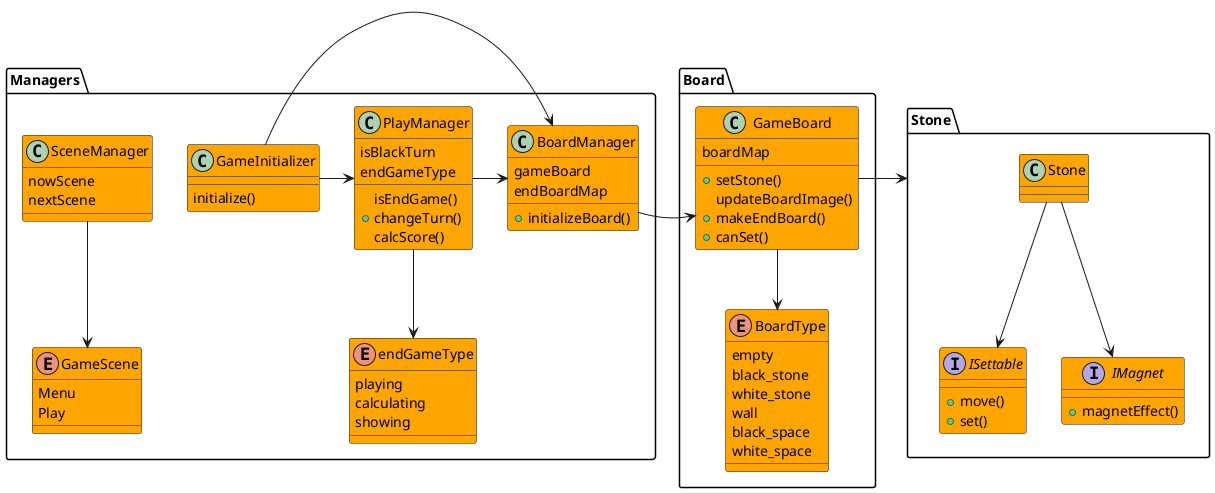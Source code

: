 @startuml
package Managers {
    class SceneManager #Orange {
        nowScene
        nextScene
    }
    enum GameScene #Orange {
        Menu
        Play
    }
    SceneManager --> GameScene
    class GameInitializer #Orange {
        initialize()
    }
    GameInitializer -> PlayManager
    GameInitializer -> BoardManager

    class PlayManager #Orange {
        isBlackTurn
        endGameType
        isEndGame()
        +changeTurn()
        calcScore()
    }
    enum endGameType #Orange {
        playing
        calculating
        showing
    }
    PlayManager --> endGameType
    class BoardManager #Orange {
        gameBoard
        endBoardMap
        +initializeBoard()
    }
    PlayManager -> BoardManager
}
package Board {
    class GameBoard #Orange {
        boardMap
        +setStone()
        updateBoardImage()
        +makeEndBoard()
        +canSet()
    }
    BoardManager -> GameBoard
    enum BoardType #Orange {
        empty
        black_stone
        white_stone
        wall
        black_space
        white_space
    }
    GameBoard --> BoardType
}
package Stone {
    interface ISettable #Orange {
        +move()
        +set()
    }
    interface IMagnet #Orange {
        +magnetEffect()
    }
    class Stone #Orange {
    }
    Stone --> ISettable
    Stone --> IMagnet
}
GameBoard -> Stone
@enduml